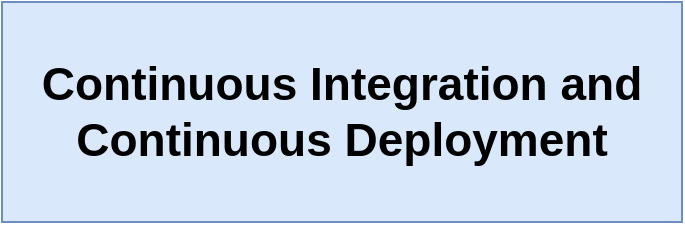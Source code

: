 <mxfile pages="16">
    <diagram id="_ShlFmsX2yYREbNZ5iUU" name="01 - k">
        <mxGraphModel dx="988" dy="651" grid="1" gridSize="10" guides="1" tooltips="1" connect="1" arrows="1" fold="1" page="1" pageScale="1" pageWidth="1920" pageHeight="1200" math="0" shadow="0">
            <root>
                <mxCell id="0"/>
                <mxCell id="1" parent="0"/>
                <mxCell id="0De4i5si7wRLfh8kBrNq-2" value="Continuous Integration and Continuous Deployment" style="rounded=0;whiteSpace=wrap;html=1;fillColor=#dae8fc;strokeColor=#6c8ebf;fontSize=23;fontStyle=1" parent="1" vertex="1">
                    <mxGeometry x="590" y="290" width="340" height="110" as="geometry"/>
                </mxCell>
            </root>
        </mxGraphModel>
    </diagram>
    <diagram id="s3LU48tYfjDM0hFMd4Xd" name="02 - cicd">
        <mxGraphModel dx="715" dy="352" grid="1" gridSize="10" guides="1" tooltips="1" connect="1" arrows="1" fold="1" page="1" pageScale="1" pageWidth="1920" pageHeight="1200" math="0" shadow="0">
            <root>
                <mxCell id="gf-BMft5PmmeYiOlkT97-0"/>
                <mxCell id="gf-BMft5PmmeYiOlkT97-1" parent="gf-BMft5PmmeYiOlkT97-0"/>
                <mxCell id="gf-BMft5PmmeYiOlkT97-4" style="edgeStyle=orthogonalEdgeStyle;rounded=0;orthogonalLoop=1;jettySize=auto;html=1;exitX=1;exitY=0.5;exitDx=0;exitDy=0;fontSize=23;" edge="1" parent="gf-BMft5PmmeYiOlkT97-1" source="gf-BMft5PmmeYiOlkT97-2" target="gf-BMft5PmmeYiOlkT97-3">
                    <mxGeometry relative="1" as="geometry"/>
                </mxCell>
                <mxCell id="gf-BMft5PmmeYiOlkT97-2" value="Continuous Integration" style="rounded=0;whiteSpace=wrap;html=1;fontSize=23;fillColor=#dae8fc;strokeColor=#6c8ebf;" vertex="1" parent="gf-BMft5PmmeYiOlkT97-1">
                    <mxGeometry x="490" y="280" width="160" height="70" as="geometry"/>
                </mxCell>
                <mxCell id="gf-BMft5PmmeYiOlkT97-3" value="It should be really easy to merge in changes from multiple teams to our main codebase" style="rounded=0;whiteSpace=wrap;html=1;fontSize=17;" vertex="1" parent="gf-BMft5PmmeYiOlkT97-1">
                    <mxGeometry x="680" y="280" width="390" height="70" as="geometry"/>
                </mxCell>
                <mxCell id="gf-BMft5PmmeYiOlkT97-5" style="edgeStyle=orthogonalEdgeStyle;rounded=0;orthogonalLoop=1;jettySize=auto;html=1;exitX=1;exitY=0.5;exitDx=0;exitDy=0;fontSize=23;" edge="1" parent="gf-BMft5PmmeYiOlkT97-1" source="gf-BMft5PmmeYiOlkT97-6" target="gf-BMft5PmmeYiOlkT97-7">
                    <mxGeometry relative="1" as="geometry"/>
                </mxCell>
                <mxCell id="gf-BMft5PmmeYiOlkT97-6" value="Continuous Deployment" style="rounded=0;whiteSpace=wrap;html=1;fontSize=23;fillColor=#dae8fc;strokeColor=#6c8ebf;" vertex="1" parent="gf-BMft5PmmeYiOlkT97-1">
                    <mxGeometry x="490" y="370" width="160" height="70" as="geometry"/>
                </mxCell>
                <mxCell id="gf-BMft5PmmeYiOlkT97-7" value="We should be able to deploy our changes very easily and in an automated style" style="rounded=0;whiteSpace=wrap;html=1;fontSize=17;" vertex="1" parent="gf-BMft5PmmeYiOlkT97-1">
                    <mxGeometry x="680" y="370" width="390" height="70" as="geometry"/>
                </mxCell>
            </root>
        </mxGraphModel>
    </diagram>
    <diagram id="-FeWekupKeT9eYS5V-uh" name="06 - teams">
        <mxGraphModel dx="668" dy="328" grid="1" gridSize="10" guides="1" tooltips="1" connect="1" arrows="1" fold="1" page="1" pageScale="1" pageWidth="1920" pageHeight="1200" math="0" shadow="0">
            <root>
                <mxCell id="XMad-avUg9MZqP47by01-0"/>
                <mxCell id="XMad-avUg9MZqP47by01-1" parent="XMad-avUg9MZqP47by01-0"/>
                <mxCell id="WuwJVwtk7l4hyi2skWhx-2" style="edgeStyle=orthogonalEdgeStyle;rounded=0;orthogonalLoop=1;jettySize=auto;html=1;exitX=1;exitY=0.5;exitDx=0;exitDy=0;fontSize=19;" edge="1" parent="XMad-avUg9MZqP47by01-1" source="WuwJVwtk7l4hyi2skWhx-0">
                    <mxGeometry relative="1" as="geometry">
                        <mxPoint x="640" y="240" as="targetPoint"/>
                    </mxGeometry>
                </mxCell>
                <mxCell id="WuwJVwtk7l4hyi2skWhx-0" value="Team 1" style="rounded=0;whiteSpace=wrap;html=1;fontSize=19;fillColor=#dae8fc;strokeColor=#6c8ebf;fontStyle=1" vertex="1" parent="XMad-avUg9MZqP47by01-1">
                    <mxGeometry x="460" y="210" width="120" height="60" as="geometry"/>
                </mxCell>
                <mxCell id="WuwJVwtk7l4hyi2skWhx-3" style="edgeStyle=orthogonalEdgeStyle;rounded=0;orthogonalLoop=1;jettySize=auto;html=1;exitX=1;exitY=0.5;exitDx=0;exitDy=0;fontSize=19;" edge="1" parent="XMad-avUg9MZqP47by01-1" source="WuwJVwtk7l4hyi2skWhx-1">
                    <mxGeometry relative="1" as="geometry">
                        <mxPoint x="640" y="330" as="targetPoint"/>
                    </mxGeometry>
                </mxCell>
                <mxCell id="WuwJVwtk7l4hyi2skWhx-1" value="Team 2" style="rounded=0;whiteSpace=wrap;html=1;fontSize=19;fillColor=#dae8fc;strokeColor=#6c8ebf;fontStyle=1" vertex="1" parent="XMad-avUg9MZqP47by01-1">
                    <mxGeometry x="460" y="300" width="120" height="60" as="geometry"/>
                </mxCell>
                <mxCell id="WuwJVwtk7l4hyi2skWhx-8" style="edgeStyle=orthogonalEdgeStyle;rounded=0;orthogonalLoop=1;jettySize=auto;html=1;exitX=1;exitY=0.5;exitDx=0;exitDy=0;fontSize=19;" edge="1" parent="XMad-avUg9MZqP47by01-1" source="WuwJVwtk7l4hyi2skWhx-4" target="WuwJVwtk7l4hyi2skWhx-7">
                    <mxGeometry relative="1" as="geometry"/>
                </mxCell>
                <mxCell id="WuwJVwtk7l4hyi2skWhx-4" value="Expiration Service" style="rounded=0;whiteSpace=wrap;html=1;fontSize=19;fillColor=#f5f5f5;strokeColor=#666666;fontStyle=1;fontColor=#333333;" vertex="1" parent="XMad-avUg9MZqP47by01-1">
                    <mxGeometry x="640" y="210" width="120" height="60" as="geometry"/>
                </mxCell>
                <mxCell id="WuwJVwtk7l4hyi2skWhx-9" style="edgeStyle=orthogonalEdgeStyle;rounded=0;orthogonalLoop=1;jettySize=auto;html=1;exitX=1;exitY=0.5;exitDx=0;exitDy=0;fontSize=19;" edge="1" parent="XMad-avUg9MZqP47by01-1" source="WuwJVwtk7l4hyi2skWhx-5" target="WuwJVwtk7l4hyi2skWhx-7">
                    <mxGeometry relative="1" as="geometry"/>
                </mxCell>
                <mxCell id="WuwJVwtk7l4hyi2skWhx-5" value="Tickets Service" style="rounded=0;whiteSpace=wrap;html=1;fontSize=19;fillColor=#f5f5f5;strokeColor=#666666;fontStyle=1;fontColor=#333333;" vertex="1" parent="XMad-avUg9MZqP47by01-1">
                    <mxGeometry x="640" y="300" width="120" height="60" as="geometry"/>
                </mxCell>
                <mxCell id="WuwJVwtk7l4hyi2skWhx-6" value="Production K8S Cluster" style="rounded=0;whiteSpace=wrap;html=1;fontSize=19;fillColor=#f5f5f5;strokeColor=#666666;fontStyle=1;fontColor=#333333;" vertex="1" parent="XMad-avUg9MZqP47by01-1">
                    <mxGeometry x="840" y="210" width="280" height="30" as="geometry"/>
                </mxCell>
                <mxCell id="WuwJVwtk7l4hyi2skWhx-7" value="" style="rounded=0;whiteSpace=wrap;html=1;fontSize=19;fillColor=#f5f5f5;strokeColor=#666666;fontStyle=1;fontColor=#333333;" vertex="1" parent="XMad-avUg9MZqP47by01-1">
                    <mxGeometry x="840" y="240" width="280" height="120" as="geometry"/>
                </mxCell>
                <mxCell id="WuwJVwtk7l4hyi2skWhx-10" value="Service" style="rounded=0;whiteSpace=wrap;html=1;fontSize=19;fontStyle=2;" vertex="1" parent="XMad-avUg9MZqP47by01-1">
                    <mxGeometry x="865" y="250" width="100" height="40" as="geometry"/>
                </mxCell>
                <mxCell id="WuwJVwtk7l4hyi2skWhx-11" value="Service" style="rounded=0;whiteSpace=wrap;html=1;fontSize=19;fontStyle=2;" vertex="1" parent="XMad-avUg9MZqP47by01-1">
                    <mxGeometry x="995" y="250" width="100" height="40" as="geometry"/>
                </mxCell>
                <mxCell id="WuwJVwtk7l4hyi2skWhx-12" value="Service" style="rounded=0;whiteSpace=wrap;html=1;fontSize=19;fontStyle=2;" vertex="1" parent="XMad-avUg9MZqP47by01-1">
                    <mxGeometry x="865" y="310" width="100" height="40" as="geometry"/>
                </mxCell>
                <mxCell id="WuwJVwtk7l4hyi2skWhx-13" value="Service" style="rounded=0;whiteSpace=wrap;html=1;fontSize=19;fontStyle=2;" vertex="1" parent="XMad-avUg9MZqP47by01-1">
                    <mxGeometry x="995" y="310" width="100" height="40" as="geometry"/>
                </mxCell>
            </root>
        </mxGraphModel>
    </diagram>
    <diagram name="06 - branch" id="c6HWxRq8sJ11rEYk5pmH">
        <mxGraphModel dx="715" dy="352" grid="1" gridSize="10" guides="1" tooltips="1" connect="1" arrows="1" fold="1" page="1" pageScale="1" pageWidth="1920" pageHeight="1200" math="0" shadow="0">
            <root>
                <mxCell id="efef7s39hfVOoQ_E5dqr-0"/>
                <mxCell id="efef7s39hfVOoQ_E5dqr-1" parent="efef7s39hfVOoQ_E5dqr-0"/>
                <mxCell id="efef7s39hfVOoQ_E5dqr-39" value="" style="rounded=0;whiteSpace=wrap;html=1;fontSize=19;fontStyle=1;fillColor=#f5f5f5;strokeColor=#666666;fontColor=#333333;" vertex="1" parent="efef7s39hfVOoQ_E5dqr-1">
                    <mxGeometry x="750" y="460" width="260" height="500" as="geometry"/>
                </mxCell>
                <mxCell id="efef7s39hfVOoQ_E5dqr-16" value="Local Machine" style="rounded=0;whiteSpace=wrap;html=1;fontSize=19;fontStyle=1;fillColor=#f5f5f5;strokeColor=#666666;fontColor=#333333;" vertex="1" parent="efef7s39hfVOoQ_E5dqr-1">
                    <mxGeometry x="430" y="220" width="260" height="40" as="geometry"/>
                </mxCell>
                <mxCell id="efef7s39hfVOoQ_E5dqr-18" value="" style="rounded=0;whiteSpace=wrap;html=1;fontSize=19;fontStyle=1;fillColor=#f5f5f5;strokeColor=#666666;fontColor=#333333;" vertex="1" parent="efef7s39hfVOoQ_E5dqr-1">
                    <mxGeometry x="430" y="260" width="260" height="310" as="geometry"/>
                </mxCell>
                <mxCell id="efef7s39hfVOoQ_E5dqr-21" style="edgeStyle=orthogonalEdgeStyle;rounded=0;orthogonalLoop=1;jettySize=auto;html=1;exitX=0.5;exitY=1;exitDx=0;exitDy=0;entryX=0.5;entryY=0;entryDx=0;entryDy=0;fontSize=19;" edge="1" parent="efef7s39hfVOoQ_E5dqr-1" source="efef7s39hfVOoQ_E5dqr-19" target="efef7s39hfVOoQ_E5dqr-20">
                    <mxGeometry relative="1" as="geometry"/>
                </mxCell>
                <mxCell id="efef7s39hfVOoQ_E5dqr-19" value="Make change to code for tickets service" style="rounded=0;whiteSpace=wrap;html=1;fontSize=18;fillColor=#dae8fc;strokeColor=#6c8ebf;" vertex="1" parent="efef7s39hfVOoQ_E5dqr-1">
                    <mxGeometry x="440" y="275" width="240" height="80" as="geometry"/>
                </mxCell>
                <mxCell id="efef7s39hfVOoQ_E5dqr-23" style="edgeStyle=orthogonalEdgeStyle;rounded=0;orthogonalLoop=1;jettySize=auto;html=1;exitX=0.5;exitY=1;exitDx=0;exitDy=0;entryX=0.5;entryY=0;entryDx=0;entryDy=0;fontSize=19;" edge="1" parent="efef7s39hfVOoQ_E5dqr-1" source="efef7s39hfVOoQ_E5dqr-20" target="efef7s39hfVOoQ_E5dqr-22">
                    <mxGeometry relative="1" as="geometry"/>
                </mxCell>
                <mxCell id="efef7s39hfVOoQ_E5dqr-20" value="Commit code to a git branch (any besides master!)" style="rounded=0;whiteSpace=wrap;html=1;fontSize=18;fillColor=#dae8fc;strokeColor=#6c8ebf;" vertex="1" parent="efef7s39hfVOoQ_E5dqr-1">
                    <mxGeometry x="440" y="375" width="240" height="80" as="geometry"/>
                </mxCell>
                <mxCell id="efef7s39hfVOoQ_E5dqr-22" value="Push branch to github" style="rounded=0;whiteSpace=wrap;html=1;fontSize=18;fillColor=#dae8fc;strokeColor=#6c8ebf;" vertex="1" parent="efef7s39hfVOoQ_E5dqr-1">
                    <mxGeometry x="440" y="475" width="240" height="80" as="geometry"/>
                </mxCell>
                <mxCell id="efef7s39hfVOoQ_E5dqr-25" value="Github" style="rounded=0;whiteSpace=wrap;html=1;fontSize=19;fontStyle=1;fillColor=#f5f5f5;strokeColor=#666666;fontColor=#333333;" vertex="1" parent="efef7s39hfVOoQ_E5dqr-1">
                    <mxGeometry x="750" y="420" width="260" height="40" as="geometry"/>
                </mxCell>
                <mxCell id="efef7s39hfVOoQ_E5dqr-33" style="edgeStyle=orthogonalEdgeStyle;rounded=0;orthogonalLoop=1;jettySize=auto;html=1;exitX=0.5;exitY=1;exitDx=0;exitDy=0;fontSize=18;" edge="1" parent="efef7s39hfVOoQ_E5dqr-1" source="efef7s39hfVOoQ_E5dqr-27" target="efef7s39hfVOoQ_E5dqr-29">
                    <mxGeometry relative="1" as="geometry"/>
                </mxCell>
                <mxCell id="efef7s39hfVOoQ_E5dqr-27" value="Github receives updated branch" style="rounded=0;whiteSpace=wrap;html=1;fontSize=18;fillColor=#dae8fc;strokeColor=#6c8ebf;" vertex="1" parent="efef7s39hfVOoQ_E5dqr-1">
                    <mxGeometry x="760" y="475" width="240" height="80" as="geometry"/>
                </mxCell>
                <mxCell id="efef7s39hfVOoQ_E5dqr-28" style="edgeStyle=orthogonalEdgeStyle;rounded=0;orthogonalLoop=1;jettySize=auto;html=1;exitX=1;exitY=0.5;exitDx=0;exitDy=0;fontSize=18;" edge="1" parent="efef7s39hfVOoQ_E5dqr-1" source="efef7s39hfVOoQ_E5dqr-22" target="efef7s39hfVOoQ_E5dqr-27">
                    <mxGeometry relative="1" as="geometry"/>
                </mxCell>
                <mxCell id="efef7s39hfVOoQ_E5dqr-34" style="edgeStyle=orthogonalEdgeStyle;rounded=0;orthogonalLoop=1;jettySize=auto;html=1;exitX=0.5;exitY=1;exitDx=0;exitDy=0;fontSize=18;" edge="1" parent="efef7s39hfVOoQ_E5dqr-1" source="efef7s39hfVOoQ_E5dqr-29" target="efef7s39hfVOoQ_E5dqr-31">
                    <mxGeometry relative="1" as="geometry"/>
                </mxCell>
                <mxCell id="efef7s39hfVOoQ_E5dqr-29" value="You manually create a pull request to merge branch into master" style="rounded=0;whiteSpace=wrap;html=1;fontSize=18;fillColor=#dae8fc;strokeColor=#6c8ebf;" vertex="1" parent="efef7s39hfVOoQ_E5dqr-1">
                    <mxGeometry x="760" y="573" width="240" height="80" as="geometry"/>
                </mxCell>
                <mxCell id="efef7s39hfVOoQ_E5dqr-36" style="edgeStyle=orthogonalEdgeStyle;rounded=0;orthogonalLoop=1;jettySize=auto;html=1;exitX=0.5;exitY=1;exitDx=0;exitDy=0;fontSize=18;" edge="1" parent="efef7s39hfVOoQ_E5dqr-1" source="efef7s39hfVOoQ_E5dqr-31" target="efef7s39hfVOoQ_E5dqr-35">
                    <mxGeometry relative="1" as="geometry"/>
                </mxCell>
                <mxCell id="efef7s39hfVOoQ_E5dqr-31" value="Github automatically runs tests for project" style="rounded=0;whiteSpace=wrap;html=1;fontSize=18;fillColor=#dae8fc;strokeColor=#6c8ebf;" vertex="1" parent="efef7s39hfVOoQ_E5dqr-1">
                    <mxGeometry x="760" y="670" width="240" height="80" as="geometry"/>
                </mxCell>
                <mxCell id="efef7s39hfVOoQ_E5dqr-38" style="edgeStyle=orthogonalEdgeStyle;rounded=0;orthogonalLoop=1;jettySize=auto;html=1;exitX=0.5;exitY=1;exitDx=0;exitDy=0;fontSize=18;" edge="1" parent="efef7s39hfVOoQ_E5dqr-1" source="efef7s39hfVOoQ_E5dqr-35" target="efef7s39hfVOoQ_E5dqr-37">
                    <mxGeometry relative="1" as="geometry"/>
                </mxCell>
                <mxCell id="efef7s39hfVOoQ_E5dqr-35" value="After tests pass, you merge the PR into master branch" style="rounded=0;whiteSpace=wrap;html=1;fontSize=18;fillColor=#dae8fc;strokeColor=#6c8ebf;" vertex="1" parent="efef7s39hfVOoQ_E5dqr-1">
                    <mxGeometry x="760" y="770" width="240" height="80" as="geometry"/>
                </mxCell>
                <mxCell id="efef7s39hfVOoQ_E5dqr-37" value="Because master branch has changed, github builds and deploys" style="rounded=0;whiteSpace=wrap;html=1;fontSize=18;fillColor=#dae8fc;strokeColor=#6c8ebf;" vertex="1" parent="efef7s39hfVOoQ_E5dqr-1">
                    <mxGeometry x="760" y="870" width="240" height="80" as="geometry"/>
                </mxCell>
            </root>
        </mxGraphModel>
    </diagram>
    <diagram id="WplA7KGuBLmxYdvJw9bG" name="04 - mono">
        <mxGraphModel dx="988" dy="651" grid="1" gridSize="10" guides="1" tooltips="1" connect="1" arrows="1" fold="1" page="1" pageScale="1" pageWidth="1920" pageHeight="1200" math="0" shadow="0">
            <root>
                <mxCell id="fDopvZmIRapMc9shfOSc-0"/>
                <mxCell id="fDopvZmIRapMc9shfOSc-1" parent="fDopvZmIRapMc9shfOSc-0"/>
                <mxCell id="fDopvZmIRapMc9shfOSc-8" value="" style="rounded=0;whiteSpace=wrap;html=1;fontSize=20;fillColor=#dae8fc;strokeColor=#6c8ebf;" parent="fDopvZmIRapMc9shfOSc-1" vertex="1">
                    <mxGeometry x="660" y="290" width="270" height="160" as="geometry"/>
                </mxCell>
                <mxCell id="fDopvZmIRapMc9shfOSc-2" value="auth" style="rounded=0;whiteSpace=wrap;html=1;fontSize=20;fontStyle=0;fillColor=#f5f5f5;strokeColor=#666666;fontColor=#333333;" parent="fDopvZmIRapMc9shfOSc-1" vertex="1">
                    <mxGeometry x="675" y="300" width="110" height="40" as="geometry"/>
                </mxCell>
                <mxCell id="fDopvZmIRapMc9shfOSc-3" value="client" style="rounded=0;whiteSpace=wrap;html=1;fontSize=20;fontStyle=0;fillColor=#f5f5f5;strokeColor=#666666;fontColor=#333333;" parent="fDopvZmIRapMc9shfOSc-1" vertex="1">
                    <mxGeometry x="675" y="350" width="110" height="40" as="geometry"/>
                </mxCell>
                <mxCell id="fDopvZmIRapMc9shfOSc-4" value="expiration" style="rounded=0;whiteSpace=wrap;html=1;fontSize=20;fontStyle=0;fillColor=#f5f5f5;strokeColor=#666666;fontColor=#333333;" parent="fDopvZmIRapMc9shfOSc-1" vertex="1">
                    <mxGeometry x="675" y="400" width="110" height="40" as="geometry"/>
                </mxCell>
                <mxCell id="fDopvZmIRapMc9shfOSc-5" value="orders" style="rounded=0;whiteSpace=wrap;html=1;fontSize=20;fontStyle=0;fillColor=#f5f5f5;strokeColor=#666666;fontColor=#333333;" parent="fDopvZmIRapMc9shfOSc-1" vertex="1">
                    <mxGeometry x="805" y="400" width="110" height="40" as="geometry"/>
                </mxCell>
                <mxCell id="fDopvZmIRapMc9shfOSc-6" value="payments" style="rounded=0;whiteSpace=wrap;html=1;fontSize=20;fontStyle=0;fillColor=#f5f5f5;strokeColor=#666666;fontColor=#333333;" parent="fDopvZmIRapMc9shfOSc-1" vertex="1">
                    <mxGeometry x="805" y="350" width="110" height="40" as="geometry"/>
                </mxCell>
                <mxCell id="fDopvZmIRapMc9shfOSc-7" value="tickets" style="rounded=0;whiteSpace=wrap;html=1;fontSize=20;fontStyle=0;fillColor=#f5f5f5;strokeColor=#666666;fontColor=#333333;" parent="fDopvZmIRapMc9shfOSc-1" vertex="1">
                    <mxGeometry x="805" y="300" width="110" height="40" as="geometry"/>
                </mxCell>
                <mxCell id="fDopvZmIRapMc9shfOSc-9" value="&lt;b&gt;Single Git Repository&lt;/b&gt;" style="rounded=0;whiteSpace=wrap;html=1;fontSize=20;fillColor=#dae8fc;strokeColor=#6c8ebf;" parent="fDopvZmIRapMc9shfOSc-1" vertex="1">
                    <mxGeometry x="660" y="240" width="270" height="50" as="geometry"/>
                </mxCell>
                <mxCell id="fDopvZmIRapMc9shfOSc-11" value="&lt;i&gt;Mono Repo Approach&lt;/i&gt;" style="text;html=1;strokeColor=none;fillColor=none;align=center;verticalAlign=middle;whiteSpace=wrap;rounded=0;fontSize=20;" parent="fDopvZmIRapMc9shfOSc-1" vertex="1">
                    <mxGeometry x="687.5" y="210" width="215" height="20" as="geometry"/>
                </mxCell>
            </root>
        </mxGraphModel>
    </diagram>
    <diagram name="05 - multi" id="Im7xLdWKOwYbYxXcL7KU">
        <mxGraphModel dx="988" dy="651" grid="1" gridSize="10" guides="1" tooltips="1" connect="1" arrows="1" fold="1" page="1" pageScale="1" pageWidth="1920" pageHeight="1200" math="0" shadow="0">
            <root>
                <mxCell id="xyrkN9s91xBhvWWTPoDW-0"/>
                <mxCell id="xyrkN9s91xBhvWWTPoDW-1" parent="xyrkN9s91xBhvWWTPoDW-0"/>
                <mxCell id="xyrkN9s91xBhvWWTPoDW-2" value="" style="rounded=0;whiteSpace=wrap;html=1;fontSize=20;fillColor=#dae8fc;strokeColor=#6c8ebf;" parent="xyrkN9s91xBhvWWTPoDW-1" vertex="1">
                    <mxGeometry x="570" y="270" width="150" height="60" as="geometry"/>
                </mxCell>
                <mxCell id="xyrkN9s91xBhvWWTPoDW-3" value="auth" style="rounded=0;whiteSpace=wrap;html=1;fontSize=20;fontStyle=0;fillColor=#f5f5f5;strokeColor=#666666;fontColor=#333333;" parent="xyrkN9s91xBhvWWTPoDW-1" vertex="1">
                    <mxGeometry x="590" y="280" width="110" height="40" as="geometry"/>
                </mxCell>
                <mxCell id="xyrkN9s91xBhvWWTPoDW-9" value="&lt;b&gt;Git Repository&lt;/b&gt;" style="rounded=0;whiteSpace=wrap;html=1;fontSize=20;fillColor=#dae8fc;strokeColor=#6c8ebf;" parent="xyrkN9s91xBhvWWTPoDW-1" vertex="1">
                    <mxGeometry x="570" y="240" width="150" height="30" as="geometry"/>
                </mxCell>
                <mxCell id="xyrkN9s91xBhvWWTPoDW-10" value="&lt;i&gt;Repo-Per-Service Approach&lt;/i&gt;" style="text;html=1;strokeColor=none;fillColor=none;align=center;verticalAlign=middle;whiteSpace=wrap;rounded=0;fontSize=20;" parent="xyrkN9s91xBhvWWTPoDW-1" vertex="1">
                    <mxGeometry x="663.75" y="200" width="302.5" height="20" as="geometry"/>
                </mxCell>
                <mxCell id="xyrkN9s91xBhvWWTPoDW-11" value="" style="rounded=0;whiteSpace=wrap;html=1;fontSize=20;fillColor=#dae8fc;strokeColor=#6c8ebf;" parent="xyrkN9s91xBhvWWTPoDW-1" vertex="1">
                    <mxGeometry x="740" y="270" width="150" height="60" as="geometry"/>
                </mxCell>
                <mxCell id="xyrkN9s91xBhvWWTPoDW-12" value="&lt;b&gt;Git Repository&lt;/b&gt;" style="rounded=0;whiteSpace=wrap;html=1;fontSize=20;fillColor=#dae8fc;strokeColor=#6c8ebf;" parent="xyrkN9s91xBhvWWTPoDW-1" vertex="1">
                    <mxGeometry x="740" y="240" width="150" height="30" as="geometry"/>
                </mxCell>
                <mxCell id="xyrkN9s91xBhvWWTPoDW-13" value="" style="rounded=0;whiteSpace=wrap;html=1;fontSize=20;fillColor=#dae8fc;strokeColor=#6c8ebf;" parent="xyrkN9s91xBhvWWTPoDW-1" vertex="1">
                    <mxGeometry x="910" y="270" width="150" height="60" as="geometry"/>
                </mxCell>
                <mxCell id="xyrkN9s91xBhvWWTPoDW-14" value="&lt;b&gt;Git Repository&lt;/b&gt;" style="rounded=0;whiteSpace=wrap;html=1;fontSize=20;fillColor=#dae8fc;strokeColor=#6c8ebf;" parent="xyrkN9s91xBhvWWTPoDW-1" vertex="1">
                    <mxGeometry x="910" y="240" width="150" height="30" as="geometry"/>
                </mxCell>
                <mxCell id="xyrkN9s91xBhvWWTPoDW-15" value="" style="rounded=0;whiteSpace=wrap;html=1;fontSize=20;fillColor=#dae8fc;strokeColor=#6c8ebf;" parent="xyrkN9s91xBhvWWTPoDW-1" vertex="1">
                    <mxGeometry x="570" y="380" width="150" height="60" as="geometry"/>
                </mxCell>
                <mxCell id="xyrkN9s91xBhvWWTPoDW-16" value="&lt;b&gt;Git Repository&lt;/b&gt;" style="rounded=0;whiteSpace=wrap;html=1;fontSize=20;fillColor=#dae8fc;strokeColor=#6c8ebf;" parent="xyrkN9s91xBhvWWTPoDW-1" vertex="1">
                    <mxGeometry x="570" y="350" width="150" height="30" as="geometry"/>
                </mxCell>
                <mxCell id="xyrkN9s91xBhvWWTPoDW-17" value="" style="rounded=0;whiteSpace=wrap;html=1;fontSize=20;fillColor=#dae8fc;strokeColor=#6c8ebf;" parent="xyrkN9s91xBhvWWTPoDW-1" vertex="1">
                    <mxGeometry x="740" y="380" width="150" height="60" as="geometry"/>
                </mxCell>
                <mxCell id="xyrkN9s91xBhvWWTPoDW-18" value="&lt;b&gt;Git Repository&lt;/b&gt;" style="rounded=0;whiteSpace=wrap;html=1;fontSize=20;fillColor=#dae8fc;strokeColor=#6c8ebf;" parent="xyrkN9s91xBhvWWTPoDW-1" vertex="1">
                    <mxGeometry x="740" y="350" width="150" height="30" as="geometry"/>
                </mxCell>
                <mxCell id="xyrkN9s91xBhvWWTPoDW-19" value="" style="rounded=0;whiteSpace=wrap;html=1;fontSize=20;fillColor=#dae8fc;strokeColor=#6c8ebf;" parent="xyrkN9s91xBhvWWTPoDW-1" vertex="1">
                    <mxGeometry x="910" y="380" width="150" height="60" as="geometry"/>
                </mxCell>
                <mxCell id="xyrkN9s91xBhvWWTPoDW-20" value="&lt;b&gt;Git Repository&lt;/b&gt;" style="rounded=0;whiteSpace=wrap;html=1;fontSize=20;fillColor=#dae8fc;strokeColor=#6c8ebf;" parent="xyrkN9s91xBhvWWTPoDW-1" vertex="1">
                    <mxGeometry x="910" y="350" width="150" height="30" as="geometry"/>
                </mxCell>
                <mxCell id="xyrkN9s91xBhvWWTPoDW-4" value="client" style="rounded=0;whiteSpace=wrap;html=1;fontSize=20;fontStyle=0;fillColor=#f5f5f5;strokeColor=#666666;fontColor=#333333;" parent="xyrkN9s91xBhvWWTPoDW-1" vertex="1">
                    <mxGeometry x="590" y="390" width="110" height="40" as="geometry"/>
                </mxCell>
                <mxCell id="xyrkN9s91xBhvWWTPoDW-5" value="expiration" style="rounded=0;whiteSpace=wrap;html=1;fontSize=20;fontStyle=0;fillColor=#f5f5f5;strokeColor=#666666;fontColor=#333333;" parent="xyrkN9s91xBhvWWTPoDW-1" vertex="1">
                    <mxGeometry x="760" y="390" width="110" height="40" as="geometry"/>
                </mxCell>
                <mxCell id="xyrkN9s91xBhvWWTPoDW-6" value="orders" style="rounded=0;whiteSpace=wrap;html=1;fontSize=20;fontStyle=0;fillColor=#f5f5f5;strokeColor=#666666;fontColor=#333333;" parent="xyrkN9s91xBhvWWTPoDW-1" vertex="1">
                    <mxGeometry x="930" y="390" width="110" height="40" as="geometry"/>
                </mxCell>
                <mxCell id="xyrkN9s91xBhvWWTPoDW-7" value="payments" style="rounded=0;whiteSpace=wrap;html=1;fontSize=20;fontStyle=0;fillColor=#f5f5f5;strokeColor=#666666;fontColor=#333333;" parent="xyrkN9s91xBhvWWTPoDW-1" vertex="1">
                    <mxGeometry x="930" y="280" width="110" height="40" as="geometry"/>
                </mxCell>
                <mxCell id="xyrkN9s91xBhvWWTPoDW-8" value="tickets" style="rounded=0;whiteSpace=wrap;html=1;fontSize=20;fontStyle=0;fillColor=#f5f5f5;strokeColor=#666666;fontColor=#333333;" parent="xyrkN9s91xBhvWWTPoDW-1" vertex="1">
                    <mxGeometry x="760" y="280" width="110" height="40" as="geometry"/>
                </mxCell>
            </root>
        </mxGraphModel>
    </diagram>
    <diagram id="YDeAepenmeYaaepz5cW_" name="07 - gh">
        <mxGraphModel dx="834" dy="411" grid="1" gridSize="10" guides="1" tooltips="1" connect="1" arrows="1" fold="1" page="1" pageScale="1" pageWidth="1920" pageHeight="1200" math="0" shadow="0">
            <root>
                <mxCell id="x2qxDwsqEceVmsBlULub-0"/>
                <mxCell id="x2qxDwsqEceVmsBlULub-1" parent="x2qxDwsqEceVmsBlULub-0"/>
                <mxCell id="x2qxDwsqEceVmsBlULub-9" style="edgeStyle=orthogonalEdgeStyle;rounded=0;orthogonalLoop=1;jettySize=auto;html=1;exitX=1;exitY=0.5;exitDx=0;exitDy=0;entryX=0;entryY=0.5;entryDx=0;entryDy=0;fontSize=18;" edge="1" parent="x2qxDwsqEceVmsBlULub-1" source="x2qxDwsqEceVmsBlULub-2" target="x2qxDwsqEceVmsBlULub-6">
                    <mxGeometry relative="1" as="geometry"/>
                </mxCell>
                <mxCell id="x2qxDwsqEceVmsBlULub-2" value="Code Pushed" style="rounded=0;whiteSpace=wrap;html=1;fontSize=18;fillColor=#dae8fc;strokeColor=#6c8ebf;" vertex="1" parent="x2qxDwsqEceVmsBlULub-1">
                    <mxGeometry x="590" y="240" width="210" height="60" as="geometry"/>
                </mxCell>
                <mxCell id="x2qxDwsqEceVmsBlULub-10" style="edgeStyle=orthogonalEdgeStyle;rounded=0;orthogonalLoop=1;jettySize=auto;html=1;exitX=1;exitY=0.5;exitDx=0;exitDy=0;fontSize=18;" edge="1" parent="x2qxDwsqEceVmsBlULub-1" source="x2qxDwsqEceVmsBlULub-3" target="x2qxDwsqEceVmsBlULub-6">
                    <mxGeometry relative="1" as="geometry"/>
                </mxCell>
                <mxCell id="x2qxDwsqEceVmsBlULub-3" value="Pull Request Created" style="rounded=0;whiteSpace=wrap;html=1;fontSize=18;fillColor=#dae8fc;strokeColor=#6c8ebf;" vertex="1" parent="x2qxDwsqEceVmsBlULub-1">
                    <mxGeometry x="590" y="310" width="210" height="60" as="geometry"/>
                </mxCell>
                <mxCell id="x2qxDwsqEceVmsBlULub-11" style="edgeStyle=orthogonalEdgeStyle;rounded=0;orthogonalLoop=1;jettySize=auto;html=1;exitX=1;exitY=0.5;exitDx=0;exitDy=0;fontSize=18;" edge="1" parent="x2qxDwsqEceVmsBlULub-1" source="x2qxDwsqEceVmsBlULub-4" target="x2qxDwsqEceVmsBlULub-6">
                    <mxGeometry relative="1" as="geometry"/>
                </mxCell>
                <mxCell id="x2qxDwsqEceVmsBlULub-4" value="Pull Request Closed" style="rounded=0;whiteSpace=wrap;html=1;fontSize=18;fillColor=#dae8fc;strokeColor=#6c8ebf;" vertex="1" parent="x2qxDwsqEceVmsBlULub-1">
                    <mxGeometry x="590" y="380" width="210" height="60" as="geometry"/>
                </mxCell>
                <mxCell id="x2qxDwsqEceVmsBlULub-13" style="edgeStyle=orthogonalEdgeStyle;rounded=0;orthogonalLoop=1;jettySize=auto;html=1;exitX=1;exitY=0.5;exitDx=0;exitDy=0;entryX=0;entryY=0.5;entryDx=0;entryDy=0;fontSize=18;" edge="1" parent="x2qxDwsqEceVmsBlULub-1" source="x2qxDwsqEceVmsBlULub-5" target="x2qxDwsqEceVmsBlULub-6">
                    <mxGeometry relative="1" as="geometry"/>
                </mxCell>
                <mxCell id="x2qxDwsqEceVmsBlULub-5" value="Repository is Forked" style="rounded=0;whiteSpace=wrap;html=1;fontSize=18;fillColor=#dae8fc;strokeColor=#6c8ebf;" vertex="1" parent="x2qxDwsqEceVmsBlULub-1">
                    <mxGeometry x="590" y="450" width="210" height="60" as="geometry"/>
                </mxCell>
                <mxCell id="x2qxDwsqEceVmsBlULub-8" style="edgeStyle=orthogonalEdgeStyle;rounded=0;orthogonalLoop=1;jettySize=auto;html=1;exitX=1;exitY=0.5;exitDx=0;exitDy=0;fontSize=18;" edge="1" parent="x2qxDwsqEceVmsBlULub-1" source="x2qxDwsqEceVmsBlULub-6" target="x2qxDwsqEceVmsBlULub-7">
                    <mxGeometry relative="1" as="geometry"/>
                </mxCell>
                <mxCell id="x2qxDwsqEceVmsBlULub-6" value="Event" style="rounded=0;whiteSpace=wrap;html=1;fontSize=18;" vertex="1" parent="x2qxDwsqEceVmsBlULub-1">
                    <mxGeometry x="870" y="350" width="130" height="60" as="geometry"/>
                </mxCell>
                <mxCell id="x2qxDwsqEceVmsBlULub-7" value="Run a Github Action" style="rounded=0;whiteSpace=wrap;html=1;fontSize=18;fillColor=#d5e8d4;strokeColor=#82b366;" vertex="1" parent="x2qxDwsqEceVmsBlULub-1">
                    <mxGeometry x="1040" y="350" width="210" height="60" as="geometry"/>
                </mxCell>
            </root>
        </mxGraphModel>
    </diagram>
    <diagram id="ZLU9xuskzjlwLtaaVXR0" name="08 - de">
        <mxGraphModel dx="501" dy="246" grid="1" gridSize="10" guides="1" tooltips="1" connect="1" arrows="1" fold="1" page="1" pageScale="1" pageWidth="1920" pageHeight="1200" math="0" shadow="0">
            <root>
                <mxCell id="fzHOzXPpxrr-nJJwTKcC-0"/>
                <mxCell id="fzHOzXPpxrr-nJJwTKcC-1" parent="fzHOzXPpxrr-nJJwTKcC-0"/>
                <mxCell id="fY1W9Jgl4veljGyitBmV-0" value="auth" style="rounded=0;whiteSpace=wrap;html=1;fontSize=20;fontStyle=0;fillColor=#f5f5f5;strokeColor=#666666;fontColor=#333333;" vertex="1" parent="fzHOzXPpxrr-nJJwTKcC-1">
                    <mxGeometry x="675" y="340" width="110" height="40" as="geometry"/>
                </mxCell>
                <mxCell id="fY1W9Jgl4veljGyitBmV-2" value="payments" style="rounded=0;whiteSpace=wrap;html=1;fontSize=20;fontStyle=0;fillColor=#f5f5f5;strokeColor=#666666;fontColor=#333333;" vertex="1" parent="fzHOzXPpxrr-nJJwTKcC-1">
                    <mxGeometry x="870" y="340" width="110" height="40" as="geometry"/>
                </mxCell>
                <mxCell id="fY1W9Jgl4veljGyitBmV-5" style="edgeStyle=orthogonalEdgeStyle;rounded=0;orthogonalLoop=1;jettySize=auto;html=1;exitX=0.5;exitY=1;exitDx=0;exitDy=0;entryX=0.5;entryY=0;entryDx=0;entryDy=0;fontSize=18;" edge="1" parent="fzHOzXPpxrr-nJJwTKcC-1" source="fY1W9Jgl4veljGyitBmV-3" target="fY1W9Jgl4veljGyitBmV-0">
                    <mxGeometry relative="1" as="geometry"/>
                </mxCell>
                <mxCell id="fY1W9Jgl4veljGyitBmV-3" value="Changes made to this service..." style="rounded=0;whiteSpace=wrap;html=1;fontSize=18;" vertex="1" parent="fzHOzXPpxrr-nJJwTKcC-1">
                    <mxGeometry x="645" y="240" width="170" height="60" as="geometry"/>
                </mxCell>
                <mxCell id="fY1W9Jgl4veljGyitBmV-6" value="Changes made to this service..." style="rounded=0;whiteSpace=wrap;html=1;fontSize=18;" vertex="1" parent="fzHOzXPpxrr-nJJwTKcC-1">
                    <mxGeometry x="645" y="240" width="170" height="60" as="geometry"/>
                </mxCell>
                <mxCell id="fY1W9Jgl4veljGyitBmV-8" style="edgeStyle=orthogonalEdgeStyle;rounded=0;orthogonalLoop=1;jettySize=auto;html=1;exitX=0.5;exitY=1;exitDx=0;exitDy=0;fontSize=18;" edge="1" parent="fzHOzXPpxrr-nJJwTKcC-1" source="fY1W9Jgl4veljGyitBmV-7" target="fY1W9Jgl4veljGyitBmV-2">
                    <mxGeometry relative="1" as="geometry"/>
                </mxCell>
                <mxCell id="fY1W9Jgl4veljGyitBmV-7" value="...shouldn't break anything in this service" style="rounded=0;whiteSpace=wrap;html=1;fontSize=18;" vertex="1" parent="fzHOzXPpxrr-nJJwTKcC-1">
                    <mxGeometry x="830" y="240" width="190" height="60" as="geometry"/>
                </mxCell>
            </root>
        </mxGraphModel>
    </diagram>
    <diagram id="6e01vUaORQyyT__-Yjjd" name="09 - depl">
        <mxGraphModel dx="1036" dy="510" grid="1" gridSize="10" guides="1" tooltips="1" connect="1" arrows="1" fold="1" page="1" pageScale="1" pageWidth="1920" pageHeight="1200" math="0" shadow="0">
            <root>
                <mxCell id="-d4rMKqaaEMEFj21faLV-0"/>
                <mxCell id="-d4rMKqaaEMEFj21faLV-1" parent="-d4rMKqaaEMEFj21faLV-0"/>
                <mxCell id="-d4rMKqaaEMEFj21faLV-4" style="edgeStyle=orthogonalEdgeStyle;rounded=0;orthogonalLoop=1;jettySize=auto;html=1;exitX=1;exitY=0.5;exitDx=0;exitDy=0;fontSize=18;" edge="1" parent="-d4rMKqaaEMEFj21faLV-1" source="-d4rMKqaaEMEFj21faLV-2" target="-d4rMKqaaEMEFj21faLV-3">
                    <mxGeometry relative="1" as="geometry"/>
                </mxCell>
                <mxCell id="-d4rMKqaaEMEFj21faLV-2" value="auth" style="rounded=0;whiteSpace=wrap;html=1;fontSize=18;fillColor=#f5f5f5;strokeColor=#666666;fontColor=#333333;fontStyle=1" vertex="1" parent="-d4rMKqaaEMEFj21faLV-1">
                    <mxGeometry x="520" y="270" width="140" height="40" as="geometry"/>
                </mxCell>
                <mxCell id="-d4rMKqaaEMEFj21faLV-6" style="edgeStyle=orthogonalEdgeStyle;rounded=0;orthogonalLoop=1;jettySize=auto;html=1;exitX=1;exitY=0.5;exitDx=0;exitDy=0;fontSize=18;" edge="1" parent="-d4rMKqaaEMEFj21faLV-1" source="-d4rMKqaaEMEFj21faLV-3" target="-d4rMKqaaEMEFj21faLV-5">
                    <mxGeometry relative="1" as="geometry"/>
                </mxCell>
                <mxCell id="-d4rMKqaaEMEFj21faLV-3" value="Build new image" style="rounded=0;whiteSpace=wrap;html=1;fontSize=18;fillColor=#f5f5f5;strokeColor=#666666;fontColor=#333333;fontStyle=1" vertex="1" parent="-d4rMKqaaEMEFj21faLV-1">
                    <mxGeometry x="700" y="270" width="190" height="40" as="geometry"/>
                </mxCell>
                <mxCell id="-d4rMKqaaEMEFj21faLV-8" style="edgeStyle=orthogonalEdgeStyle;rounded=0;orthogonalLoop=1;jettySize=auto;html=1;exitX=1;exitY=0.5;exitDx=0;exitDy=0;fontSize=18;" edge="1" parent="-d4rMKqaaEMEFj21faLV-1" source="-d4rMKqaaEMEFj21faLV-5" target="-d4rMKqaaEMEFj21faLV-7">
                    <mxGeometry relative="1" as="geometry"/>
                </mxCell>
                <mxCell id="-d4rMKqaaEMEFj21faLV-5" value="Push to docker hub" style="rounded=0;whiteSpace=wrap;html=1;fontSize=18;fillColor=#f5f5f5;strokeColor=#666666;fontColor=#333333;fontStyle=1" vertex="1" parent="-d4rMKqaaEMEFj21faLV-1">
                    <mxGeometry x="930" y="270" width="190" height="40" as="geometry"/>
                </mxCell>
                <mxCell id="-d4rMKqaaEMEFj21faLV-7" value="Update deployment" style="rounded=0;whiteSpace=wrap;html=1;fontSize=18;fillColor=#f5f5f5;strokeColor=#666666;fontColor=#333333;fontStyle=1" vertex="1" parent="-d4rMKqaaEMEFj21faLV-1">
                    <mxGeometry x="1150" y="270" width="190" height="40" as="geometry"/>
                </mxCell>
                <mxCell id="-d4rMKqaaEMEFj21faLV-9" style="edgeStyle=orthogonalEdgeStyle;rounded=0;orthogonalLoop=1;jettySize=auto;html=1;exitX=1;exitY=0.5;exitDx=0;exitDy=0;fontSize=18;" edge="1" parent="-d4rMKqaaEMEFj21faLV-1" source="-d4rMKqaaEMEFj21faLV-10" target="-d4rMKqaaEMEFj21faLV-12">
                    <mxGeometry relative="1" as="geometry"/>
                </mxCell>
                <mxCell id="-d4rMKqaaEMEFj21faLV-10" value="client" style="rounded=0;whiteSpace=wrap;html=1;fontSize=18;fillColor=#f5f5f5;strokeColor=#666666;fontColor=#333333;fontStyle=1" vertex="1" parent="-d4rMKqaaEMEFj21faLV-1">
                    <mxGeometry x="520" y="330" width="140" height="40" as="geometry"/>
                </mxCell>
                <mxCell id="-d4rMKqaaEMEFj21faLV-11" style="edgeStyle=orthogonalEdgeStyle;rounded=0;orthogonalLoop=1;jettySize=auto;html=1;exitX=1;exitY=0.5;exitDx=0;exitDy=0;fontSize=18;" edge="1" parent="-d4rMKqaaEMEFj21faLV-1" source="-d4rMKqaaEMEFj21faLV-12" target="-d4rMKqaaEMEFj21faLV-14">
                    <mxGeometry relative="1" as="geometry"/>
                </mxCell>
                <mxCell id="-d4rMKqaaEMEFj21faLV-12" value="Build new image" style="rounded=0;whiteSpace=wrap;html=1;fontSize=18;fillColor=#f5f5f5;strokeColor=#666666;fontColor=#333333;fontStyle=1" vertex="1" parent="-d4rMKqaaEMEFj21faLV-1">
                    <mxGeometry x="700" y="330" width="190" height="40" as="geometry"/>
                </mxCell>
                <mxCell id="-d4rMKqaaEMEFj21faLV-13" style="edgeStyle=orthogonalEdgeStyle;rounded=0;orthogonalLoop=1;jettySize=auto;html=1;exitX=1;exitY=0.5;exitDx=0;exitDy=0;fontSize=18;" edge="1" parent="-d4rMKqaaEMEFj21faLV-1" source="-d4rMKqaaEMEFj21faLV-14" target="-d4rMKqaaEMEFj21faLV-15">
                    <mxGeometry relative="1" as="geometry"/>
                </mxCell>
                <mxCell id="-d4rMKqaaEMEFj21faLV-14" value="Push to docker hub" style="rounded=0;whiteSpace=wrap;html=1;fontSize=18;fillColor=#f5f5f5;strokeColor=#666666;fontColor=#333333;fontStyle=1" vertex="1" parent="-d4rMKqaaEMEFj21faLV-1">
                    <mxGeometry x="930" y="330" width="190" height="40" as="geometry"/>
                </mxCell>
                <mxCell id="-d4rMKqaaEMEFj21faLV-15" value="Update deployment" style="rounded=0;whiteSpace=wrap;html=1;fontSize=18;fillColor=#f5f5f5;strokeColor=#666666;fontColor=#333333;fontStyle=1" vertex="1" parent="-d4rMKqaaEMEFj21faLV-1">
                    <mxGeometry x="1150" y="330" width="190" height="40" as="geometry"/>
                </mxCell>
                <mxCell id="-d4rMKqaaEMEFj21faLV-16" style="edgeStyle=orthogonalEdgeStyle;rounded=0;orthogonalLoop=1;jettySize=auto;html=1;exitX=1;exitY=0.5;exitDx=0;exitDy=0;fontSize=18;" edge="1" parent="-d4rMKqaaEMEFj21faLV-1" source="-d4rMKqaaEMEFj21faLV-17" target="-d4rMKqaaEMEFj21faLV-19">
                    <mxGeometry relative="1" as="geometry"/>
                </mxCell>
                <mxCell id="-d4rMKqaaEMEFj21faLV-17" value="expiration" style="rounded=0;whiteSpace=wrap;html=1;fontSize=18;fillColor=#f5f5f5;strokeColor=#666666;fontColor=#333333;fontStyle=1" vertex="1" parent="-d4rMKqaaEMEFj21faLV-1">
                    <mxGeometry x="520" y="390" width="140" height="40" as="geometry"/>
                </mxCell>
                <mxCell id="-d4rMKqaaEMEFj21faLV-18" style="edgeStyle=orthogonalEdgeStyle;rounded=0;orthogonalLoop=1;jettySize=auto;html=1;exitX=1;exitY=0.5;exitDx=0;exitDy=0;fontSize=18;" edge="1" parent="-d4rMKqaaEMEFj21faLV-1" source="-d4rMKqaaEMEFj21faLV-19" target="-d4rMKqaaEMEFj21faLV-21">
                    <mxGeometry relative="1" as="geometry"/>
                </mxCell>
                <mxCell id="-d4rMKqaaEMEFj21faLV-19" value="Build new image" style="rounded=0;whiteSpace=wrap;html=1;fontSize=18;fillColor=#f5f5f5;strokeColor=#666666;fontColor=#333333;fontStyle=1" vertex="1" parent="-d4rMKqaaEMEFj21faLV-1">
                    <mxGeometry x="700" y="390" width="190" height="40" as="geometry"/>
                </mxCell>
                <mxCell id="-d4rMKqaaEMEFj21faLV-20" style="edgeStyle=orthogonalEdgeStyle;rounded=0;orthogonalLoop=1;jettySize=auto;html=1;exitX=1;exitY=0.5;exitDx=0;exitDy=0;fontSize=18;" edge="1" parent="-d4rMKqaaEMEFj21faLV-1" source="-d4rMKqaaEMEFj21faLV-21" target="-d4rMKqaaEMEFj21faLV-22">
                    <mxGeometry relative="1" as="geometry"/>
                </mxCell>
                <mxCell id="-d4rMKqaaEMEFj21faLV-21" value="Push to docker hub" style="rounded=0;whiteSpace=wrap;html=1;fontSize=18;fillColor=#f5f5f5;strokeColor=#666666;fontColor=#333333;fontStyle=1" vertex="1" parent="-d4rMKqaaEMEFj21faLV-1">
                    <mxGeometry x="930" y="390" width="190" height="40" as="geometry"/>
                </mxCell>
                <mxCell id="-d4rMKqaaEMEFj21faLV-22" value="Update deployment" style="rounded=0;whiteSpace=wrap;html=1;fontSize=18;fillColor=#f5f5f5;strokeColor=#666666;fontColor=#333333;fontStyle=1" vertex="1" parent="-d4rMKqaaEMEFj21faLV-1">
                    <mxGeometry x="1150" y="390" width="190" height="40" as="geometry"/>
                </mxCell>
                <mxCell id="-d4rMKqaaEMEFj21faLV-23" style="edgeStyle=orthogonalEdgeStyle;rounded=0;orthogonalLoop=1;jettySize=auto;html=1;exitX=1;exitY=0.5;exitDx=0;exitDy=0;fontSize=18;" edge="1" parent="-d4rMKqaaEMEFj21faLV-1" source="-d4rMKqaaEMEFj21faLV-24" target="-d4rMKqaaEMEFj21faLV-26">
                    <mxGeometry relative="1" as="geometry"/>
                </mxCell>
                <mxCell id="-d4rMKqaaEMEFj21faLV-24" value="tickets" style="rounded=0;whiteSpace=wrap;html=1;fontSize=18;fillColor=#f5f5f5;strokeColor=#666666;fontColor=#333333;fontStyle=1" vertex="1" parent="-d4rMKqaaEMEFj21faLV-1">
                    <mxGeometry x="520" y="450" width="140" height="40" as="geometry"/>
                </mxCell>
                <mxCell id="-d4rMKqaaEMEFj21faLV-25" style="edgeStyle=orthogonalEdgeStyle;rounded=0;orthogonalLoop=1;jettySize=auto;html=1;exitX=1;exitY=0.5;exitDx=0;exitDy=0;fontSize=18;" edge="1" parent="-d4rMKqaaEMEFj21faLV-1" source="-d4rMKqaaEMEFj21faLV-26" target="-d4rMKqaaEMEFj21faLV-28">
                    <mxGeometry relative="1" as="geometry"/>
                </mxCell>
                <mxCell id="-d4rMKqaaEMEFj21faLV-26" value="Build new image" style="rounded=0;whiteSpace=wrap;html=1;fontSize=18;fillColor=#f5f5f5;strokeColor=#666666;fontColor=#333333;fontStyle=1" vertex="1" parent="-d4rMKqaaEMEFj21faLV-1">
                    <mxGeometry x="700" y="450" width="190" height="40" as="geometry"/>
                </mxCell>
                <mxCell id="-d4rMKqaaEMEFj21faLV-27" style="edgeStyle=orthogonalEdgeStyle;rounded=0;orthogonalLoop=1;jettySize=auto;html=1;exitX=1;exitY=0.5;exitDx=0;exitDy=0;fontSize=18;" edge="1" parent="-d4rMKqaaEMEFj21faLV-1" source="-d4rMKqaaEMEFj21faLV-28" target="-d4rMKqaaEMEFj21faLV-29">
                    <mxGeometry relative="1" as="geometry"/>
                </mxCell>
                <mxCell id="-d4rMKqaaEMEFj21faLV-28" value="Push to docker hub" style="rounded=0;whiteSpace=wrap;html=1;fontSize=18;fillColor=#f5f5f5;strokeColor=#666666;fontColor=#333333;fontStyle=1" vertex="1" parent="-d4rMKqaaEMEFj21faLV-1">
                    <mxGeometry x="930" y="450" width="190" height="40" as="geometry"/>
                </mxCell>
                <mxCell id="-d4rMKqaaEMEFj21faLV-29" value="Update deployment" style="rounded=0;whiteSpace=wrap;html=1;fontSize=18;fillColor=#f5f5f5;strokeColor=#666666;fontColor=#333333;fontStyle=1" vertex="1" parent="-d4rMKqaaEMEFj21faLV-1">
                    <mxGeometry x="1150" y="450" width="190" height="40" as="geometry"/>
                </mxCell>
                <mxCell id="-d4rMKqaaEMEFj21faLV-30" style="edgeStyle=orthogonalEdgeStyle;rounded=0;orthogonalLoop=1;jettySize=auto;html=1;exitX=1;exitY=0.5;exitDx=0;exitDy=0;fontSize=18;" edge="1" parent="-d4rMKqaaEMEFj21faLV-1" source="-d4rMKqaaEMEFj21faLV-31" target="-d4rMKqaaEMEFj21faLV-33">
                    <mxGeometry relative="1" as="geometry"/>
                </mxCell>
                <mxCell id="-d4rMKqaaEMEFj21faLV-31" value="orders" style="rounded=0;whiteSpace=wrap;html=1;fontSize=18;fillColor=#f5f5f5;strokeColor=#666666;fontColor=#333333;fontStyle=1" vertex="1" parent="-d4rMKqaaEMEFj21faLV-1">
                    <mxGeometry x="520" y="510" width="140" height="40" as="geometry"/>
                </mxCell>
                <mxCell id="-d4rMKqaaEMEFj21faLV-32" style="edgeStyle=orthogonalEdgeStyle;rounded=0;orthogonalLoop=1;jettySize=auto;html=1;exitX=1;exitY=0.5;exitDx=0;exitDy=0;fontSize=18;" edge="1" parent="-d4rMKqaaEMEFj21faLV-1" source="-d4rMKqaaEMEFj21faLV-33" target="-d4rMKqaaEMEFj21faLV-35">
                    <mxGeometry relative="1" as="geometry"/>
                </mxCell>
                <mxCell id="-d4rMKqaaEMEFj21faLV-33" value="Build new image" style="rounded=0;whiteSpace=wrap;html=1;fontSize=18;fillColor=#f5f5f5;strokeColor=#666666;fontColor=#333333;fontStyle=1" vertex="1" parent="-d4rMKqaaEMEFj21faLV-1">
                    <mxGeometry x="700" y="510" width="190" height="40" as="geometry"/>
                </mxCell>
                <mxCell id="-d4rMKqaaEMEFj21faLV-34" style="edgeStyle=orthogonalEdgeStyle;rounded=0;orthogonalLoop=1;jettySize=auto;html=1;exitX=1;exitY=0.5;exitDx=0;exitDy=0;fontSize=18;" edge="1" parent="-d4rMKqaaEMEFj21faLV-1" source="-d4rMKqaaEMEFj21faLV-35" target="-d4rMKqaaEMEFj21faLV-36">
                    <mxGeometry relative="1" as="geometry"/>
                </mxCell>
                <mxCell id="-d4rMKqaaEMEFj21faLV-35" value="Push to docker hub" style="rounded=0;whiteSpace=wrap;html=1;fontSize=18;fillColor=#f5f5f5;strokeColor=#666666;fontColor=#333333;fontStyle=1" vertex="1" parent="-d4rMKqaaEMEFj21faLV-1">
                    <mxGeometry x="930" y="510" width="190" height="40" as="geometry"/>
                </mxCell>
                <mxCell id="-d4rMKqaaEMEFj21faLV-36" value="Update deployment" style="rounded=0;whiteSpace=wrap;html=1;fontSize=18;fillColor=#f5f5f5;strokeColor=#666666;fontColor=#333333;fontStyle=1" vertex="1" parent="-d4rMKqaaEMEFj21faLV-1">
                    <mxGeometry x="1150" y="510" width="190" height="40" as="geometry"/>
                </mxCell>
                <mxCell id="-d4rMKqaaEMEFj21faLV-37" style="edgeStyle=orthogonalEdgeStyle;rounded=0;orthogonalLoop=1;jettySize=auto;html=1;exitX=1;exitY=0.5;exitDx=0;exitDy=0;fontSize=18;" edge="1" parent="-d4rMKqaaEMEFj21faLV-1" source="-d4rMKqaaEMEFj21faLV-38" target="-d4rMKqaaEMEFj21faLV-40">
                    <mxGeometry relative="1" as="geometry"/>
                </mxCell>
                <mxCell id="-d4rMKqaaEMEFj21faLV-38" value="payments" style="rounded=0;whiteSpace=wrap;html=1;fontSize=18;fillColor=#f5f5f5;strokeColor=#666666;fontColor=#333333;fontStyle=1" vertex="1" parent="-d4rMKqaaEMEFj21faLV-1">
                    <mxGeometry x="520" y="570" width="140" height="40" as="geometry"/>
                </mxCell>
                <mxCell id="-d4rMKqaaEMEFj21faLV-39" style="edgeStyle=orthogonalEdgeStyle;rounded=0;orthogonalLoop=1;jettySize=auto;html=1;exitX=1;exitY=0.5;exitDx=0;exitDy=0;fontSize=18;" edge="1" parent="-d4rMKqaaEMEFj21faLV-1" source="-d4rMKqaaEMEFj21faLV-40" target="-d4rMKqaaEMEFj21faLV-42">
                    <mxGeometry relative="1" as="geometry"/>
                </mxCell>
                <mxCell id="-d4rMKqaaEMEFj21faLV-40" value="Build new image" style="rounded=0;whiteSpace=wrap;html=1;fontSize=18;fillColor=#f5f5f5;strokeColor=#666666;fontColor=#333333;fontStyle=1" vertex="1" parent="-d4rMKqaaEMEFj21faLV-1">
                    <mxGeometry x="700" y="570" width="190" height="40" as="geometry"/>
                </mxCell>
                <mxCell id="-d4rMKqaaEMEFj21faLV-41" style="edgeStyle=orthogonalEdgeStyle;rounded=0;orthogonalLoop=1;jettySize=auto;html=1;exitX=1;exitY=0.5;exitDx=0;exitDy=0;fontSize=18;" edge="1" parent="-d4rMKqaaEMEFj21faLV-1" source="-d4rMKqaaEMEFj21faLV-42" target="-d4rMKqaaEMEFj21faLV-43">
                    <mxGeometry relative="1" as="geometry"/>
                </mxCell>
                <mxCell id="-d4rMKqaaEMEFj21faLV-42" value="Push to docker hub" style="rounded=0;whiteSpace=wrap;html=1;fontSize=18;fillColor=#f5f5f5;strokeColor=#666666;fontColor=#333333;fontStyle=1" vertex="1" parent="-d4rMKqaaEMEFj21faLV-1">
                    <mxGeometry x="930" y="570" width="190" height="40" as="geometry"/>
                </mxCell>
                <mxCell id="-d4rMKqaaEMEFj21faLV-43" value="Update deployment" style="rounded=0;whiteSpace=wrap;html=1;fontSize=18;fillColor=#f5f5f5;strokeColor=#666666;fontColor=#333333;fontStyle=1" vertex="1" parent="-d4rMKqaaEMEFj21faLV-1">
                    <mxGeometry x="1150" y="570" width="190" height="40" as="geometry"/>
                </mxCell>
                <mxCell id="-d4rMKqaaEMEFj21faLV-45" style="edgeStyle=orthogonalEdgeStyle;rounded=0;orthogonalLoop=1;jettySize=auto;html=1;exitX=0.5;exitY=1;exitDx=0;exitDy=0;entryX=0.5;entryY=0;entryDx=0;entryDy=0;fontSize=18;" edge="1" parent="-d4rMKqaaEMEFj21faLV-1" source="-d4rMKqaaEMEFj21faLV-44" target="-d4rMKqaaEMEFj21faLV-2">
                    <mxGeometry relative="1" as="geometry"/>
                </mxCell>
                <mxCell id="-d4rMKqaaEMEFj21faLV-44" value="Did anything in this folder change?" style="rounded=0;whiteSpace=wrap;html=1;fontSize=18;fillColor=#dae8fc;strokeColor=#6c8ebf;fontStyle=1" vertex="1" parent="-d4rMKqaaEMEFj21faLV-1">
                    <mxGeometry x="490" y="200" width="200" height="50" as="geometry"/>
                </mxCell>
                <mxCell id="-d4rMKqaaEMEFj21faLV-47" style="edgeStyle=orthogonalEdgeStyle;rounded=0;orthogonalLoop=1;jettySize=auto;html=1;exitX=1;exitY=0.5;exitDx=0;exitDy=0;fontSize=18;" edge="1" parent="-d4rMKqaaEMEFj21faLV-1" source="-d4rMKqaaEMEFj21faLV-46">
                    <mxGeometry relative="1" as="geometry">
                        <mxPoint x="700" y="650" as="targetPoint"/>
                    </mxGeometry>
                </mxCell>
                <mxCell id="-d4rMKqaaEMEFj21faLV-46" value="infra" style="rounded=0;whiteSpace=wrap;html=1;fontSize=18;fillColor=#f5f5f5;strokeColor=#666666;fontColor=#333333;fontStyle=1" vertex="1" parent="-d4rMKqaaEMEFj21faLV-1">
                    <mxGeometry x="520" y="630" width="140" height="40" as="geometry"/>
                </mxCell>
                <mxCell id="-d4rMKqaaEMEFj21faLV-48" value="Apply all yaml files" style="rounded=0;whiteSpace=wrap;html=1;fontSize=18;fillColor=#f5f5f5;strokeColor=#666666;fontColor=#333333;fontStyle=1" vertex="1" parent="-d4rMKqaaEMEFj21faLV-1">
                    <mxGeometry x="700" y="630" width="190" height="40" as="geometry"/>
                </mxCell>
            </root>
        </mxGraphModel>
    </diagram>
    <diagram id="YpeLgkzhoF07ijafrhyh" name="11 - cc">
        <mxGraphModel dx="834" dy="411" grid="1" gridSize="10" guides="1" tooltips="1" connect="1" arrows="1" fold="1" page="1" pageScale="1" pageWidth="1920" pageHeight="1200" math="0" shadow="0">
            <root>
                <mxCell id="tyKFqwg1QpcdUcJDe8qd-0"/>
                <mxCell id="tyKFqwg1QpcdUcJDe8qd-1" parent="tyKFqwg1QpcdUcJDe8qd-0"/>
                <mxCell id="tyKFqwg1QpcdUcJDe8qd-4" style="edgeStyle=orthogonalEdgeStyle;rounded=0;orthogonalLoop=1;jettySize=auto;html=1;exitX=0.5;exitY=1;exitDx=0;exitDy=0;fontSize=27;" edge="1" parent="tyKFqwg1QpcdUcJDe8qd-1" source="tyKFqwg1QpcdUcJDe8qd-2" target="tyKFqwg1QpcdUcJDe8qd-3">
                    <mxGeometry relative="1" as="geometry"/>
                </mxCell>
                <mxCell id="tyKFqwg1QpcdUcJDe8qd-2" value="A credit card will be required to move forward" style="rounded=0;whiteSpace=wrap;html=1;fontSize=27;fillColor=#fff2cc;strokeColor=#d6b656;" vertex="1" parent="tyKFqwg1QpcdUcJDe8qd-1">
                    <mxGeometry x="540" y="230" width="520" height="110" as="geometry"/>
                </mxCell>
                <mxCell id="_NA33KMQRvZnY95QnVXg-1" style="edgeStyle=orthogonalEdgeStyle;rounded=0;orthogonalLoop=1;jettySize=auto;html=1;exitX=0.5;exitY=1;exitDx=0;exitDy=0;fontSize=27;" edge="1" parent="tyKFqwg1QpcdUcJDe8qd-1" source="tyKFqwg1QpcdUcJDe8qd-3" target="_NA33KMQRvZnY95QnVXg-0">
                    <mxGeometry relative="1" as="geometry"/>
                </mxCell>
                <mxCell id="tyKFqwg1QpcdUcJDe8qd-3" value="$1 for a domain name, $0.72 a day to run the cluster" style="rounded=0;whiteSpace=wrap;html=1;fontSize=27;fillColor=#fff2cc;strokeColor=#d6b656;" vertex="1" parent="tyKFqwg1QpcdUcJDe8qd-1">
                    <mxGeometry x="540" y="380" width="520" height="110" as="geometry"/>
                </mxCell>
                <mxCell id="_NA33KMQRvZnY95QnVXg-0" value="You can probably find a coupon code to pay $0 for the cluster" style="rounded=0;whiteSpace=wrap;html=1;fontSize=27;fillColor=#fff2cc;strokeColor=#d6b656;" vertex="1" parent="tyKFqwg1QpcdUcJDe8qd-1">
                    <mxGeometry x="540" y="530" width="520" height="110" as="geometry"/>
                </mxCell>
            </root>
        </mxGraphModel>
    </diagram>
    <diagram id="EYdFLrLVPCNJwGM6SzHZ" name="10 - do">
        <mxGraphModel dx="1502" dy="739" grid="1" gridSize="10" guides="1" tooltips="1" connect="1" arrows="1" fold="1" page="1" pageScale="1" pageWidth="1920" pageHeight="1200" math="0" shadow="0">
            <root>
                <mxCell id="7T7ClikBGXCK0gkD6NKV-0"/>
                <mxCell id="7T7ClikBGXCK0gkD6NKV-1" parent="7T7ClikBGXCK0gkD6NKV-0"/>
                <mxCell id="7T7ClikBGXCK0gkD6NKV-2" value="Digital Ocean" style="rounded=0;whiteSpace=wrap;html=1;fontSize=18;fontStyle=1;fillColor=#dae8fc;strokeColor=#6c8ebf;" parent="7T7ClikBGXCK0gkD6NKV-1" vertex="1">
                    <mxGeometry x="410" y="420" width="200" height="50" as="geometry"/>
                </mxCell>
                <mxCell id="7T7ClikBGXCK0gkD6NKV-7" value="$40/month" style="rounded=0;whiteSpace=wrap;html=1;fontSize=18;fillColor=#d5e8d4;strokeColor=#82b366;" parent="7T7ClikBGXCK0gkD6NKV-1" vertex="1">
                    <mxGeometry x="410" y="490" width="200" height="50" as="geometry"/>
                </mxCell>
                <mxCell id="7T7ClikBGXCK0gkD6NKV-14" value="&lt;i&gt;Really&lt;/i&gt;&amp;nbsp;easy to use" style="rounded=0;whiteSpace=wrap;html=1;fontSize=18;fillColor=#d5e8d4;strokeColor=#82b366;" parent="7T7ClikBGXCK0gkD6NKV-1" vertex="1">
                    <mxGeometry x="410" y="550" width="200" height="50" as="geometry"/>
                </mxCell>
            </root>
        </mxGraphModel>
    </diagram>
    <diagram id="oHirUIyhnFocdtnLpsVc" name="13 - kubectl">
        <mxGraphModel dx="715" dy="352" grid="1" gridSize="10" guides="1" tooltips="1" connect="1" arrows="1" fold="1" page="1" pageScale="1" pageWidth="1920" pageHeight="1200" math="0" shadow="0">
            <root>
                <mxCell id="Tnd4Kv4PXmJYC-BbwApR-0"/>
                <mxCell id="Tnd4Kv4PXmJYC-BbwApR-1" parent="Tnd4Kv4PXmJYC-BbwApR-0"/>
                <mxCell id="Tnd4Kv4PXmJYC-BbwApR-5" style="edgeStyle=orthogonalEdgeStyle;rounded=0;orthogonalLoop=1;jettySize=auto;html=1;exitX=1;exitY=0.5;exitDx=0;exitDy=0;entryX=0;entryY=0.5;entryDx=0;entryDy=0;fontSize=17;" edge="1" parent="Tnd4Kv4PXmJYC-BbwApR-1" source="Tnd4Kv4PXmJYC-BbwApR-2" target="Tnd4Kv4PXmJYC-BbwApR-3">
                    <mxGeometry relative="1" as="geometry"/>
                </mxCell>
                <mxCell id="Tnd4Kv4PXmJYC-BbwApR-6" style="edgeStyle=orthogonalEdgeStyle;rounded=0;orthogonalLoop=1;jettySize=auto;html=1;exitX=1;exitY=0.5;exitDx=0;exitDy=0;entryX=0;entryY=0.5;entryDx=0;entryDy=0;fontSize=17;" edge="1" parent="Tnd4Kv4PXmJYC-BbwApR-1" source="Tnd4Kv4PXmJYC-BbwApR-2" target="Tnd4Kv4PXmJYC-BbwApR-4">
                    <mxGeometry relative="1" as="geometry"/>
                </mxCell>
                <mxCell id="Tnd4Kv4PXmJYC-BbwApR-2" value="kubectl" style="rounded=0;whiteSpace=wrap;html=1;fontSize=17;fillColor=#dae8fc;strokeColor=#6c8ebf;fontStyle=1" vertex="1" parent="Tnd4Kv4PXmJYC-BbwApR-1">
                    <mxGeometry x="520" y="330" width="120" height="60" as="geometry"/>
                </mxCell>
                <mxCell id="Tnd4Kv4PXmJYC-BbwApR-8" style="edgeStyle=orthogonalEdgeStyle;rounded=0;orthogonalLoop=1;jettySize=auto;html=1;exitX=1;exitY=0.5;exitDx=0;exitDy=0;fontSize=17;" edge="1" parent="Tnd4Kv4PXmJYC-BbwApR-1" source="Tnd4Kv4PXmJYC-BbwApR-3" target="Tnd4Kv4PXmJYC-BbwApR-7">
                    <mxGeometry relative="1" as="geometry"/>
                </mxCell>
                <mxCell id="Tnd4Kv4PXmJYC-BbwApR-3" value="docker desktop context" style="rounded=0;whiteSpace=wrap;html=1;fontSize=17;fillColor=#dae8fc;strokeColor=#6c8ebf;fontStyle=1" vertex="1" parent="Tnd4Kv4PXmJYC-BbwApR-1">
                    <mxGeometry x="710" y="250" width="170" height="60" as="geometry"/>
                </mxCell>
                <mxCell id="Tnd4Kv4PXmJYC-BbwApR-10" style="edgeStyle=orthogonalEdgeStyle;rounded=0;orthogonalLoop=1;jettySize=auto;html=1;exitX=1;exitY=0.5;exitDx=0;exitDy=0;fontSize=17;" edge="1" parent="Tnd4Kv4PXmJYC-BbwApR-1" source="Tnd4Kv4PXmJYC-BbwApR-4" target="Tnd4Kv4PXmJYC-BbwApR-9">
                    <mxGeometry relative="1" as="geometry"/>
                </mxCell>
                <mxCell id="Tnd4Kv4PXmJYC-BbwApR-4" value="digital ocean context" style="rounded=0;whiteSpace=wrap;html=1;fontSize=17;fillColor=#dae8fc;strokeColor=#6c8ebf;fontStyle=1" vertex="1" parent="Tnd4Kv4PXmJYC-BbwApR-1">
                    <mxGeometry x="710" y="400" width="170" height="60" as="geometry"/>
                </mxCell>
                <mxCell id="Tnd4Kv4PXmJYC-BbwApR-7" value="Local Cluster" style="rounded=0;whiteSpace=wrap;html=1;fontSize=17;fillColor=#dae8fc;strokeColor=#6c8ebf;fontStyle=1" vertex="1" parent="Tnd4Kv4PXmJYC-BbwApR-1">
                    <mxGeometry x="930" y="250" width="170" height="60" as="geometry"/>
                </mxCell>
                <mxCell id="Tnd4Kv4PXmJYC-BbwApR-9" value="Digital Ocean Cluster" style="rounded=0;whiteSpace=wrap;html=1;fontSize=17;fillColor=#dae8fc;strokeColor=#6c8ebf;fontStyle=1" vertex="1" parent="Tnd4Kv4PXmJYC-BbwApR-1">
                    <mxGeometry x="930" y="400" width="170" height="60" as="geometry"/>
                </mxCell>
            </root>
        </mxGraphModel>
    </diagram>
    <diagram id="RKMcVDe7gnTRzugWOhWF" name="12 - list">
        <mxGraphModel dx="715" dy="352" grid="1" gridSize="10" guides="1" tooltips="1" connect="1" arrows="1" fold="1" page="1" pageScale="1" pageWidth="1920" pageHeight="1200" math="0" shadow="0">
            <root>
                <mxCell id="CNazd8F2MQIFPEwigOSN-0"/>
                <mxCell id="CNazd8F2MQIFPEwigOSN-1" parent="CNazd8F2MQIFPEwigOSN-0"/>
                <mxCell id="CNazd8F2MQIFPEwigOSN-2" value="doctl auth init" style="rounded=0;whiteSpace=wrap;html=1;fontSize=17;fillColor=#dae8fc;strokeColor=#6c8ebf;" vertex="1" parent="CNazd8F2MQIFPEwigOSN-1">
                    <mxGeometry x="550" y="260" width="500" height="60" as="geometry"/>
                </mxCell>
                <mxCell id="CNazd8F2MQIFPEwigOSN-3" value="Authenticating with Doctl" style="text;html=1;strokeColor=none;fillColor=none;align=center;verticalAlign=middle;whiteSpace=wrap;rounded=0;fontSize=19;fontStyle=1" vertex="1" parent="CNazd8F2MQIFPEwigOSN-1">
                    <mxGeometry x="635" y="235" width="330" height="20" as="geometry"/>
                </mxCell>
                <mxCell id="CNazd8F2MQIFPEwigOSN-4" value="doctl kubernetes cluster kubeconfig save &amp;lt;cluster_name&amp;gt;" style="rounded=0;whiteSpace=wrap;html=1;fontSize=17;fillColor=#dae8fc;strokeColor=#6c8ebf;" vertex="1" parent="CNazd8F2MQIFPEwigOSN-1">
                    <mxGeometry x="550" y="365" width="500" height="60" as="geometry"/>
                </mxCell>
                <mxCell id="CNazd8F2MQIFPEwigOSN-5" value="Get connection info for our new cluster" style="text;html=1;strokeColor=none;fillColor=none;align=center;verticalAlign=middle;whiteSpace=wrap;rounded=0;fontSize=19;fontStyle=1" vertex="1" parent="CNazd8F2MQIFPEwigOSN-1">
                    <mxGeometry x="592.5" y="340" width="415" height="20" as="geometry"/>
                </mxCell>
                <mxCell id="CNazd8F2MQIFPEwigOSN-6" value="kubectl config view" style="rounded=0;whiteSpace=wrap;html=1;fontSize=17;fillColor=#dae8fc;strokeColor=#6c8ebf;" vertex="1" parent="CNazd8F2MQIFPEwigOSN-1">
                    <mxGeometry x="550" y="475" width="500" height="60" as="geometry"/>
                </mxCell>
                <mxCell id="CNazd8F2MQIFPEwigOSN-7" value="List all contexts" style="text;html=1;strokeColor=none;fillColor=none;align=center;verticalAlign=middle;whiteSpace=wrap;rounded=0;fontSize=19;fontStyle=1" vertex="1" parent="CNazd8F2MQIFPEwigOSN-1">
                    <mxGeometry x="592.5" y="450" width="415" height="20" as="geometry"/>
                </mxCell>
                <mxCell id="CNazd8F2MQIFPEwigOSN-8" value="kubectl config use-context &amp;lt;context_name&amp;gt;" style="rounded=0;whiteSpace=wrap;html=1;fontSize=17;fillColor=#dae8fc;strokeColor=#6c8ebf;" vertex="1" parent="CNazd8F2MQIFPEwigOSN-1">
                    <mxGeometry x="550" y="583" width="500" height="60" as="geometry"/>
                </mxCell>
                <mxCell id="CNazd8F2MQIFPEwigOSN-9" value="Use a different context" style="text;html=1;strokeColor=none;fillColor=none;align=center;verticalAlign=middle;whiteSpace=wrap;rounded=0;fontSize=19;fontStyle=1" vertex="1" parent="CNazd8F2MQIFPEwigOSN-1">
                    <mxGeometry x="592.5" y="558" width="415" height="20" as="geometry"/>
                </mxCell>
            </root>
        </mxGraphModel>
    </diagram>
    <diagram id="IPZ2XFOXK7Qxn5xJQuC5" name="14 - container">
        <mxGraphModel dx="1502" dy="739" grid="0" gridSize="10" guides="1" tooltips="1" connect="1" arrows="1" fold="1" page="1" pageScale="1" pageWidth="1920" pageHeight="1200" math="0" shadow="0">
            <root>
                <mxCell id="SD3k7MseuTE_-p3VJbUQ-0"/>
                <mxCell id="SD3k7MseuTE_-p3VJbUQ-1" parent="SD3k7MseuTE_-p3VJbUQ-0"/>
                <mxCell id="SD3k7MseuTE_-p3VJbUQ-2" value="Github Container" style="rounded=0;whiteSpace=wrap;html=1;fontSize=17;fontStyle=1;fillColor=#f5f5f5;strokeColor=#666666;fontColor=#333333;" parent="SD3k7MseuTE_-p3VJbUQ-1" vertex="1">
                    <mxGeometry x="430" y="230" width="215" height="30" as="geometry"/>
                </mxCell>
                <mxCell id="SD3k7MseuTE_-p3VJbUQ-3" value="" style="rounded=0;whiteSpace=wrap;html=1;fontSize=17;fontStyle=1;fillColor=#f5f5f5;strokeColor=#666666;fontColor=#333333;" parent="SD3k7MseuTE_-p3VJbUQ-1" vertex="1">
                    <mxGeometry x="430" y="260" width="215" height="190" as="geometry"/>
                </mxCell>
                <mxCell id="SD3k7MseuTE_-p3VJbUQ-4" value="kubectl" style="rounded=0;whiteSpace=wrap;html=1;fontSize=17;" parent="SD3k7MseuTE_-p3VJbUQ-1" vertex="1">
                    <mxGeometry x="477.5" y="393" width="120" height="41" as="geometry"/>
                </mxCell>
                <mxCell id="SD3k7MseuTE_-p3VJbUQ-5" value="Digital Ocean" style="rounded=0;whiteSpace=wrap;html=1;fontSize=17;fontStyle=1;fillColor=#f5f5f5;strokeColor=#666666;fontColor=#333333;" parent="SD3k7MseuTE_-p3VJbUQ-1" vertex="1">
                    <mxGeometry x="709" y="230" width="210" height="30" as="geometry"/>
                </mxCell>
                <mxCell id="SD3k7MseuTE_-p3VJbUQ-6" value="" style="rounded=0;whiteSpace=wrap;html=1;fontSize=17;fontStyle=1;fillColor=#f5f5f5;strokeColor=#666666;fontColor=#333333;" parent="SD3k7MseuTE_-p3VJbUQ-1" vertex="1">
                    <mxGeometry x="709" y="260" width="210" height="190" as="geometry"/>
                </mxCell>
                <mxCell id="SD3k7MseuTE_-p3VJbUQ-7" value="Our Cluster" style="rounded=0;whiteSpace=wrap;html=1;fontSize=17;fillColor=#dae8fc;strokeColor=#6c8ebf;" parent="SD3k7MseuTE_-p3VJbUQ-1" vertex="1">
                    <mxGeometry x="754" y="325" width="120" height="60" as="geometry"/>
                </mxCell>
                <mxCell id="SD3k7MseuTE_-p3VJbUQ-11" style="edgeStyle=orthogonalEdgeStyle;rounded=0;orthogonalLoop=1;jettySize=auto;html=1;exitX=0.5;exitY=1;exitDx=0;exitDy=0;fontSize=17;" parent="SD3k7MseuTE_-p3VJbUQ-1" source="SD3k7MseuTE_-p3VJbUQ-9" target="SD3k7MseuTE_-p3VJbUQ-10" edge="1">
                    <mxGeometry relative="1" as="geometry"/>
                </mxCell>
                <mxCell id="SD3k7MseuTE_-p3VJbUQ-9" value="doctl" style="rounded=0;whiteSpace=wrap;html=1;fontSize=17;" parent="SD3k7MseuTE_-p3VJbUQ-1" vertex="1">
                    <mxGeometry x="477.5" y="276" width="120" height="41" as="geometry"/>
                </mxCell>
                <mxCell id="SD3k7MseuTE_-p3VJbUQ-12" style="edgeStyle=orthogonalEdgeStyle;rounded=0;orthogonalLoop=1;jettySize=auto;html=1;exitX=0.5;exitY=1;exitDx=0;exitDy=0;entryX=0.5;entryY=0;entryDx=0;entryDy=0;fontSize=17;" parent="SD3k7MseuTE_-p3VJbUQ-1" source="SD3k7MseuTE_-p3VJbUQ-10" target="SD3k7MseuTE_-p3VJbUQ-4" edge="1">
                    <mxGeometry relative="1" as="geometry"/>
                </mxCell>
                <mxCell id="SD3k7MseuTE_-p3VJbUQ-10" value="context" style="rounded=0;whiteSpace=wrap;html=1;fontSize=17;" parent="SD3k7MseuTE_-p3VJbUQ-1" vertex="1">
                    <mxGeometry x="477.5" y="334.5" width="120" height="41" as="geometry"/>
                </mxCell>
                <mxCell id="SD3k7MseuTE_-p3VJbUQ-13" style="edgeStyle=orthogonalEdgeStyle;rounded=0;orthogonalLoop=1;jettySize=auto;html=1;exitX=1;exitY=0.5;exitDx=0;exitDy=0;entryX=0;entryY=0.5;entryDx=0;entryDy=0;fontSize=17;" parent="SD3k7MseuTE_-p3VJbUQ-1" source="SD3k7MseuTE_-p3VJbUQ-4" target="SD3k7MseuTE_-p3VJbUQ-7" edge="1">
                    <mxGeometry relative="1" as="geometry"/>
                </mxCell>
            </root>
        </mxGraphModel>
    </diagram>
    <diagram id="EU4xPMVmZkF5aGjpy1-d" name="15 - domain">
        <mxGraphModel dx="715" dy="352" grid="1" gridSize="10" guides="1" tooltips="1" connect="1" arrows="1" fold="1" page="1" pageScale="1" pageWidth="1920" pageHeight="1200" math="0" shadow="0">
            <root>
                <mxCell id="zxTWonX81qnd23f6hEx2-0"/>
                <mxCell id="zxTWonX81qnd23f6hEx2-1" parent="zxTWonX81qnd23f6hEx2-0"/>
                <mxCell id="6xFn6Fst8IlOmxMCrw3W-0" value="Digital Ocean" style="rounded=0;whiteSpace=wrap;html=1;fontSize=17;fontStyle=1;fillColor=#f5f5f5;strokeColor=#666666;fontColor=#333333;" vertex="1" parent="zxTWonX81qnd23f6hEx2-1">
                    <mxGeometry x="830" y="230" width="400" height="30" as="geometry"/>
                </mxCell>
                <mxCell id="6xFn6Fst8IlOmxMCrw3W-1" value="" style="rounded=0;whiteSpace=wrap;html=1;fontSize=17;fontStyle=1;fillColor=#f5f5f5;strokeColor=#666666;fontColor=#333333;" vertex="1" parent="zxTWonX81qnd23f6hEx2-1">
                    <mxGeometry x="830" y="260" width="400" height="190" as="geometry"/>
                </mxCell>
                <mxCell id="6xFn6Fst8IlOmxMCrw3W-2" value="Our Cluster" style="rounded=0;whiteSpace=wrap;html=1;fontSize=17;fillColor=#dae8fc;strokeColor=#6c8ebf;" vertex="1" parent="zxTWonX81qnd23f6hEx2-1">
                    <mxGeometry x="980" y="270" width="240" height="30" as="geometry"/>
                </mxCell>
                <mxCell id="6xFn6Fst8IlOmxMCrw3W-3" value="" style="rounded=0;whiteSpace=wrap;html=1;fontSize=17;fillColor=#dae8fc;strokeColor=#6c8ebf;" vertex="1" parent="zxTWonX81qnd23f6hEx2-1">
                    <mxGeometry x="980" y="300" width="240" height="140" as="geometry"/>
                </mxCell>
                <mxCell id="6xFn6Fst8IlOmxMCrw3W-4" value="Node 1" style="rounded=0;whiteSpace=wrap;html=1;" vertex="1" parent="zxTWonX81qnd23f6hEx2-1">
                    <mxGeometry x="1020" y="315" width="160" height="30" as="geometry"/>
                </mxCell>
                <mxCell id="6xFn6Fst8IlOmxMCrw3W-5" value="Node 2" style="rounded=0;whiteSpace=wrap;html=1;" vertex="1" parent="zxTWonX81qnd23f6hEx2-1">
                    <mxGeometry x="1020" y="355" width="160" height="30" as="geometry"/>
                </mxCell>
                <mxCell id="6xFn6Fst8IlOmxMCrw3W-6" value="Node 3" style="rounded=0;whiteSpace=wrap;html=1;" vertex="1" parent="zxTWonX81qnd23f6hEx2-1">
                    <mxGeometry x="1020" y="395" width="160" height="30" as="geometry"/>
                </mxCell>
                <mxCell id="6xFn6Fst8IlOmxMCrw3W-11" style="edgeStyle=orthogonalEdgeStyle;rounded=0;orthogonalLoop=1;jettySize=auto;html=1;exitX=1;exitY=0.5;exitDx=0;exitDy=0;fontSize=12;" edge="1" parent="zxTWonX81qnd23f6hEx2-1" source="6xFn6Fst8IlOmxMCrw3W-7" target="6xFn6Fst8IlOmxMCrw3W-4">
                    <mxGeometry relative="1" as="geometry"/>
                </mxCell>
                <mxCell id="6xFn6Fst8IlOmxMCrw3W-12" style="edgeStyle=orthogonalEdgeStyle;rounded=0;orthogonalLoop=1;jettySize=auto;html=1;exitX=1;exitY=0.5;exitDx=0;exitDy=0;fontSize=12;" edge="1" parent="zxTWonX81qnd23f6hEx2-1" source="6xFn6Fst8IlOmxMCrw3W-7" target="6xFn6Fst8IlOmxMCrw3W-5">
                    <mxGeometry relative="1" as="geometry"/>
                </mxCell>
                <mxCell id="6xFn6Fst8IlOmxMCrw3W-13" style="edgeStyle=orthogonalEdgeStyle;rounded=0;orthogonalLoop=1;jettySize=auto;html=1;exitX=1;exitY=0.5;exitDx=0;exitDy=0;fontSize=12;" edge="1" parent="zxTWonX81qnd23f6hEx2-1" source="6xFn6Fst8IlOmxMCrw3W-7" target="6xFn6Fst8IlOmxMCrw3W-6">
                    <mxGeometry relative="1" as="geometry"/>
                </mxCell>
                <mxCell id="6xFn6Fst8IlOmxMCrw3W-7" value="Load Balancer" style="rounded=0;whiteSpace=wrap;html=1;fontStyle=1;fontSize=18;" vertex="1" parent="zxTWonX81qnd23f6hEx2-1">
                    <mxGeometry x="830" y="340" width="120" height="60" as="geometry"/>
                </mxCell>
                <mxCell id="6xFn6Fst8IlOmxMCrw3W-9" style="edgeStyle=orthogonalEdgeStyle;rounded=0;orthogonalLoop=1;jettySize=auto;html=1;exitX=1;exitY=0.5;exitDx=0;exitDy=0;fontSize=18;" edge="1" parent="zxTWonX81qnd23f6hEx2-1" source="6xFn6Fst8IlOmxMCrw3W-8" target="6xFn6Fst8IlOmxMCrw3W-7">
                    <mxGeometry relative="1" as="geometry"/>
                </mxCell>
                <mxCell id="6xFn6Fst8IlOmxMCrw3W-8" value="my-ticketing-app.com" style="rounded=0;whiteSpace=wrap;html=1;fontStyle=1;fontSize=18;" vertex="1" parent="zxTWonX81qnd23f6hEx2-1">
                    <mxGeometry x="550" y="340" width="200" height="60" as="geometry"/>
                </mxCell>
                <mxCell id="6xFn6Fst8IlOmxMCrw3W-10" value="138.197.237.91" style="text;html=1;strokeColor=none;fillColor=none;align=center;verticalAlign=middle;whiteSpace=wrap;rounded=0;fontSize=12;" vertex="1" parent="zxTWonX81qnd23f6hEx2-1">
                    <mxGeometry x="870" y="400" width="40" height="20" as="geometry"/>
                </mxCell>
            </root>
        </mxGraphModel>
    </diagram>
    <diagram id="T6hMjBv_ia1nqmqqppS4" name="16 - steps">
        <mxGraphModel dx="699" dy="344" grid="1" gridSize="10" guides="1" tooltips="1" connect="1" arrows="1" fold="1" page="1" pageScale="1" pageWidth="1920" pageHeight="1200" math="0" shadow="0">
            <root>
                <mxCell id="rRKl4mI_5EDB2Ea-mJyK-0"/>
                <mxCell id="rRKl4mI_5EDB2Ea-mJyK-1" parent="rRKl4mI_5EDB2Ea-mJyK-0"/>
                <mxCell id="rRKl4mI_5EDB2Ea-mJyK-4" style="edgeStyle=orthogonalEdgeStyle;rounded=0;orthogonalLoop=1;jettySize=auto;html=1;exitX=1;exitY=0.5;exitDx=0;exitDy=0;fontSize=17;" edge="1" parent="rRKl4mI_5EDB2Ea-mJyK-1" source="rRKl4mI_5EDB2Ea-mJyK-2" target="rRKl4mI_5EDB2Ea-mJyK-3">
                    <mxGeometry relative="1" as="geometry"/>
                </mxCell>
                <mxCell id="rRKl4mI_5EDB2Ea-mJyK-2" value="Add in HTTPS&amp;nbsp;" style="rounded=0;whiteSpace=wrap;html=1;fontSize=17;fontStyle=1;fillColor=#dae8fc;strokeColor=#6c8ebf;" vertex="1" parent="rRKl4mI_5EDB2Ea-mJyK-1">
                    <mxGeometry x="480" y="260" width="170" height="60" as="geometry"/>
                </mxCell>
                <mxCell id="rRKl4mI_5EDB2Ea-mJyK-3" value="See cert-manager.io" style="rounded=0;whiteSpace=wrap;html=1;fontSize=14;fontStyle=0;" vertex="1" parent="rRKl4mI_5EDB2Ea-mJyK-1">
                    <mxGeometry x="680" y="260" width="450" height="60" as="geometry"/>
                </mxCell>
                <mxCell id="rRKl4mI_5EDB2Ea-mJyK-5" style="edgeStyle=orthogonalEdgeStyle;rounded=0;orthogonalLoop=1;jettySize=auto;html=1;exitX=1;exitY=0.5;exitDx=0;exitDy=0;fontSize=17;" edge="1" parent="rRKl4mI_5EDB2Ea-mJyK-1" source="rRKl4mI_5EDB2Ea-mJyK-6" target="rRKl4mI_5EDB2Ea-mJyK-7">
                    <mxGeometry relative="1" as="geometry"/>
                </mxCell>
                <mxCell id="rRKl4mI_5EDB2Ea-mJyK-6" value="Add in Email Support" style="rounded=0;whiteSpace=wrap;html=1;fontSize=17;fontStyle=1;fillColor=#dae8fc;strokeColor=#6c8ebf;" vertex="1" parent="rRKl4mI_5EDB2Ea-mJyK-1">
                    <mxGeometry x="480" y="330" width="170" height="60" as="geometry"/>
                </mxCell>
                <mxCell id="rRKl4mI_5EDB2Ea-mJyK-7" value="Send a user an email after they have paid for an order.&amp;nbsp; Create a new service using Mailchimp/Sendgrid/similar" style="rounded=0;whiteSpace=wrap;html=1;fontSize=14;fontStyle=0;" vertex="1" parent="rRKl4mI_5EDB2Ea-mJyK-1">
                    <mxGeometry x="680" y="330" width="450" height="60" as="geometry"/>
                </mxCell>
                <mxCell id="rRKl4mI_5EDB2Ea-mJyK-8" style="edgeStyle=orthogonalEdgeStyle;rounded=0;orthogonalLoop=1;jettySize=auto;html=1;exitX=1;exitY=0.5;exitDx=0;exitDy=0;fontSize=17;" edge="1" parent="rRKl4mI_5EDB2Ea-mJyK-1" source="rRKl4mI_5EDB2Ea-mJyK-9" target="rRKl4mI_5EDB2Ea-mJyK-10">
                    <mxGeometry relative="1" as="geometry"/>
                </mxCell>
                <mxCell id="rRKl4mI_5EDB2Ea-mJyK-9" value="Add in 'build' steps for our prod cluster" style="rounded=0;whiteSpace=wrap;html=1;fontSize=17;fontStyle=1;fillColor=#dae8fc;strokeColor=#6c8ebf;" vertex="1" parent="rRKl4mI_5EDB2Ea-mJyK-1">
                    <mxGeometry x="480" y="400" width="170" height="60" as="geometry"/>
                </mxCell>
                <mxCell id="rRKl4mI_5EDB2Ea-mJyK-10" value="Right now we are still running our services + the client in 'dev' mode.&amp;nbsp; Add in additional Dockerfiles to build each service prior to deployment" style="rounded=0;whiteSpace=wrap;html=1;fontSize=14;fontStyle=0;" vertex="1" parent="rRKl4mI_5EDB2Ea-mJyK-1">
                    <mxGeometry x="680" y="400" width="450" height="60" as="geometry"/>
                </mxCell>
                <mxCell id="rRKl4mI_5EDB2Ea-mJyK-11" style="edgeStyle=orthogonalEdgeStyle;rounded=0;orthogonalLoop=1;jettySize=auto;html=1;exitX=1;exitY=0.5;exitDx=0;exitDy=0;fontSize=17;" edge="1" parent="rRKl4mI_5EDB2Ea-mJyK-1" source="rRKl4mI_5EDB2Ea-mJyK-12" target="rRKl4mI_5EDB2Ea-mJyK-13">
                    <mxGeometry relative="1" as="geometry"/>
                </mxCell>
                <mxCell id="rRKl4mI_5EDB2Ea-mJyK-12" value="Create a staging cluster" style="rounded=0;whiteSpace=wrap;html=1;fontSize=17;fontStyle=1;fillColor=#dae8fc;strokeColor=#6c8ebf;" vertex="1" parent="rRKl4mI_5EDB2Ea-mJyK-1">
                    <mxGeometry x="480" y="470" width="170" height="60" as="geometry"/>
                </mxCell>
                <mxCell id="rRKl4mI_5EDB2Ea-mJyK-13" value="Our teammates might want to test out our app manually before we deploy it.&amp;nbsp; Maybe we could add in a new Github workflow to watch for pushes to a new branch of 'staging'.&amp;nbsp; Create a new cluster that you will deploy to when you push to this branch" style="rounded=0;whiteSpace=wrap;html=1;fontSize=12;fontStyle=0;" vertex="1" parent="rRKl4mI_5EDB2Ea-mJyK-1">
                    <mxGeometry x="680" y="470" width="450" height="60" as="geometry"/>
                </mxCell>
            </root>
        </mxGraphModel>
    </diagram>
</mxfile>